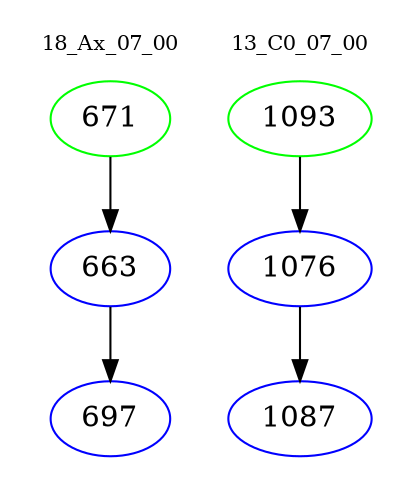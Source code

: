 digraph{
subgraph cluster_0 {
color = white
label = "18_Ax_07_00";
fontsize=10;
T0_671 [label="671", color="green"]
T0_671 -> T0_663 [color="black"]
T0_663 [label="663", color="blue"]
T0_663 -> T0_697 [color="black"]
T0_697 [label="697", color="blue"]
}
subgraph cluster_1 {
color = white
label = "13_C0_07_00";
fontsize=10;
T1_1093 [label="1093", color="green"]
T1_1093 -> T1_1076 [color="black"]
T1_1076 [label="1076", color="blue"]
T1_1076 -> T1_1087 [color="black"]
T1_1087 [label="1087", color="blue"]
}
}
